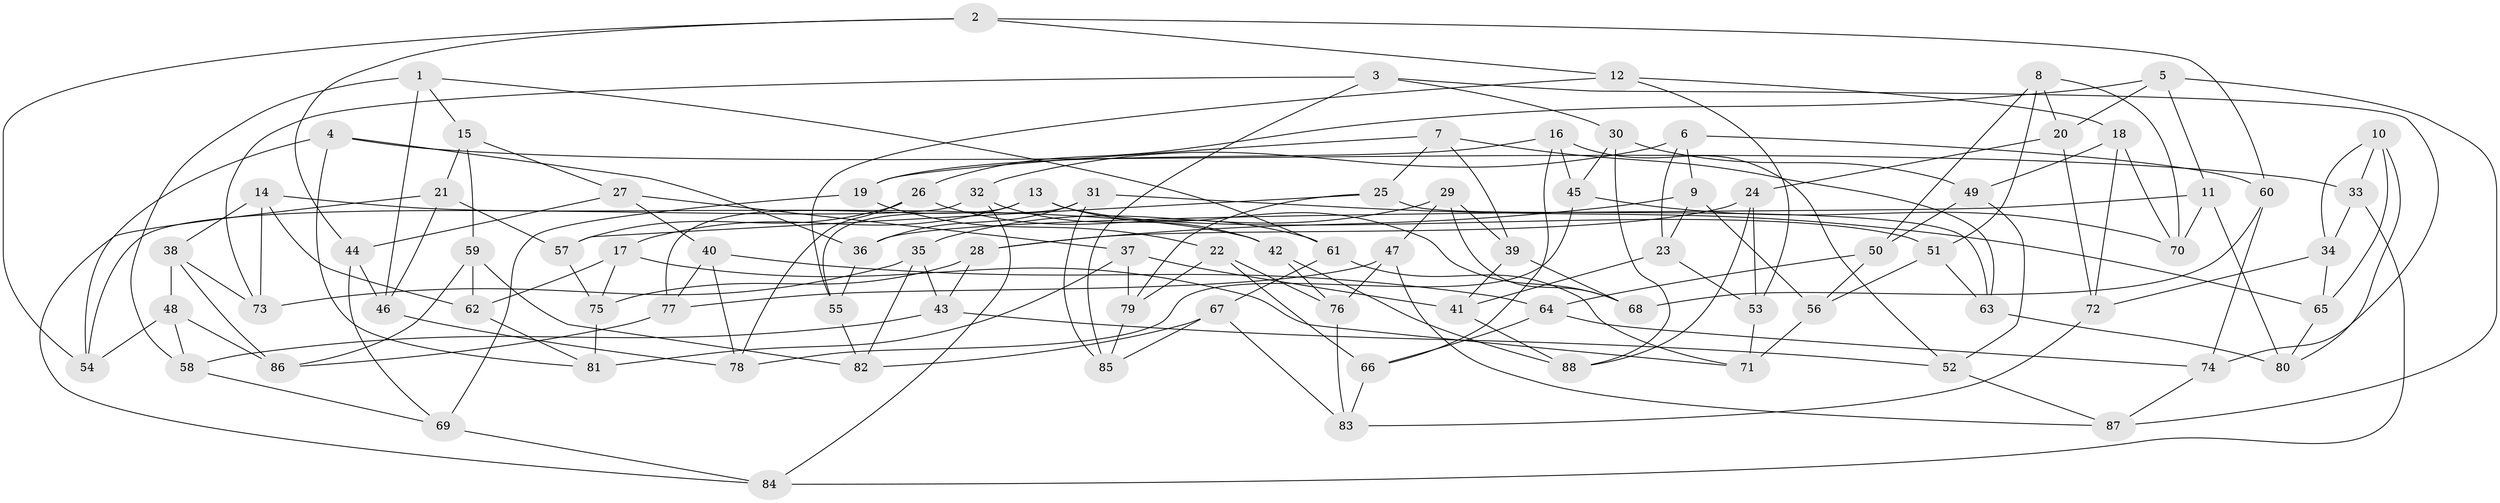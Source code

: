 // Generated by graph-tools (version 1.1) at 2025/16/03/09/25 04:16:42]
// undirected, 88 vertices, 176 edges
graph export_dot {
graph [start="1"]
  node [color=gray90,style=filled];
  1;
  2;
  3;
  4;
  5;
  6;
  7;
  8;
  9;
  10;
  11;
  12;
  13;
  14;
  15;
  16;
  17;
  18;
  19;
  20;
  21;
  22;
  23;
  24;
  25;
  26;
  27;
  28;
  29;
  30;
  31;
  32;
  33;
  34;
  35;
  36;
  37;
  38;
  39;
  40;
  41;
  42;
  43;
  44;
  45;
  46;
  47;
  48;
  49;
  50;
  51;
  52;
  53;
  54;
  55;
  56;
  57;
  58;
  59;
  60;
  61;
  62;
  63;
  64;
  65;
  66;
  67;
  68;
  69;
  70;
  71;
  72;
  73;
  74;
  75;
  76;
  77;
  78;
  79;
  80;
  81;
  82;
  83;
  84;
  85;
  86;
  87;
  88;
  1 -- 58;
  1 -- 15;
  1 -- 46;
  1 -- 61;
  2 -- 12;
  2 -- 54;
  2 -- 60;
  2 -- 44;
  3 -- 74;
  3 -- 85;
  3 -- 30;
  3 -- 73;
  4 -- 54;
  4 -- 36;
  4 -- 33;
  4 -- 81;
  5 -- 11;
  5 -- 87;
  5 -- 20;
  5 -- 26;
  6 -- 60;
  6 -- 9;
  6 -- 32;
  6 -- 23;
  7 -- 19;
  7 -- 25;
  7 -- 39;
  7 -- 63;
  8 -- 50;
  8 -- 51;
  8 -- 20;
  8 -- 70;
  9 -- 28;
  9 -- 56;
  9 -- 23;
  10 -- 33;
  10 -- 65;
  10 -- 80;
  10 -- 34;
  11 -- 36;
  11 -- 80;
  11 -- 70;
  12 -- 55;
  12 -- 53;
  12 -- 18;
  13 -- 77;
  13 -- 51;
  13 -- 17;
  13 -- 68;
  14 -- 38;
  14 -- 42;
  14 -- 62;
  14 -- 73;
  15 -- 27;
  15 -- 21;
  15 -- 59;
  16 -- 52;
  16 -- 45;
  16 -- 66;
  16 -- 19;
  17 -- 71;
  17 -- 62;
  17 -- 75;
  18 -- 70;
  18 -- 49;
  18 -- 72;
  19 -- 69;
  19 -- 22;
  20 -- 72;
  20 -- 24;
  21 -- 57;
  21 -- 84;
  21 -- 46;
  22 -- 79;
  22 -- 66;
  22 -- 76;
  23 -- 53;
  23 -- 41;
  24 -- 53;
  24 -- 88;
  24 -- 28;
  25 -- 57;
  25 -- 63;
  25 -- 79;
  26 -- 78;
  26 -- 57;
  26 -- 61;
  27 -- 37;
  27 -- 40;
  27 -- 44;
  28 -- 75;
  28 -- 43;
  29 -- 35;
  29 -- 68;
  29 -- 47;
  29 -- 39;
  30 -- 45;
  30 -- 88;
  30 -- 49;
  31 -- 55;
  31 -- 65;
  31 -- 85;
  31 -- 36;
  32 -- 54;
  32 -- 42;
  32 -- 84;
  33 -- 34;
  33 -- 84;
  34 -- 72;
  34 -- 65;
  35 -- 82;
  35 -- 73;
  35 -- 43;
  36 -- 55;
  37 -- 41;
  37 -- 81;
  37 -- 79;
  38 -- 73;
  38 -- 48;
  38 -- 86;
  39 -- 41;
  39 -- 68;
  40 -- 78;
  40 -- 77;
  40 -- 64;
  41 -- 88;
  42 -- 88;
  42 -- 76;
  43 -- 52;
  43 -- 58;
  44 -- 69;
  44 -- 46;
  45 -- 70;
  45 -- 78;
  46 -- 78;
  47 -- 77;
  47 -- 87;
  47 -- 76;
  48 -- 86;
  48 -- 58;
  48 -- 54;
  49 -- 52;
  49 -- 50;
  50 -- 64;
  50 -- 56;
  51 -- 63;
  51 -- 56;
  52 -- 87;
  53 -- 71;
  55 -- 82;
  56 -- 71;
  57 -- 75;
  58 -- 69;
  59 -- 86;
  59 -- 82;
  59 -- 62;
  60 -- 68;
  60 -- 74;
  61 -- 67;
  61 -- 71;
  62 -- 81;
  63 -- 80;
  64 -- 74;
  64 -- 66;
  65 -- 80;
  66 -- 83;
  67 -- 83;
  67 -- 82;
  67 -- 85;
  69 -- 84;
  72 -- 83;
  74 -- 87;
  75 -- 81;
  76 -- 83;
  77 -- 86;
  79 -- 85;
}
